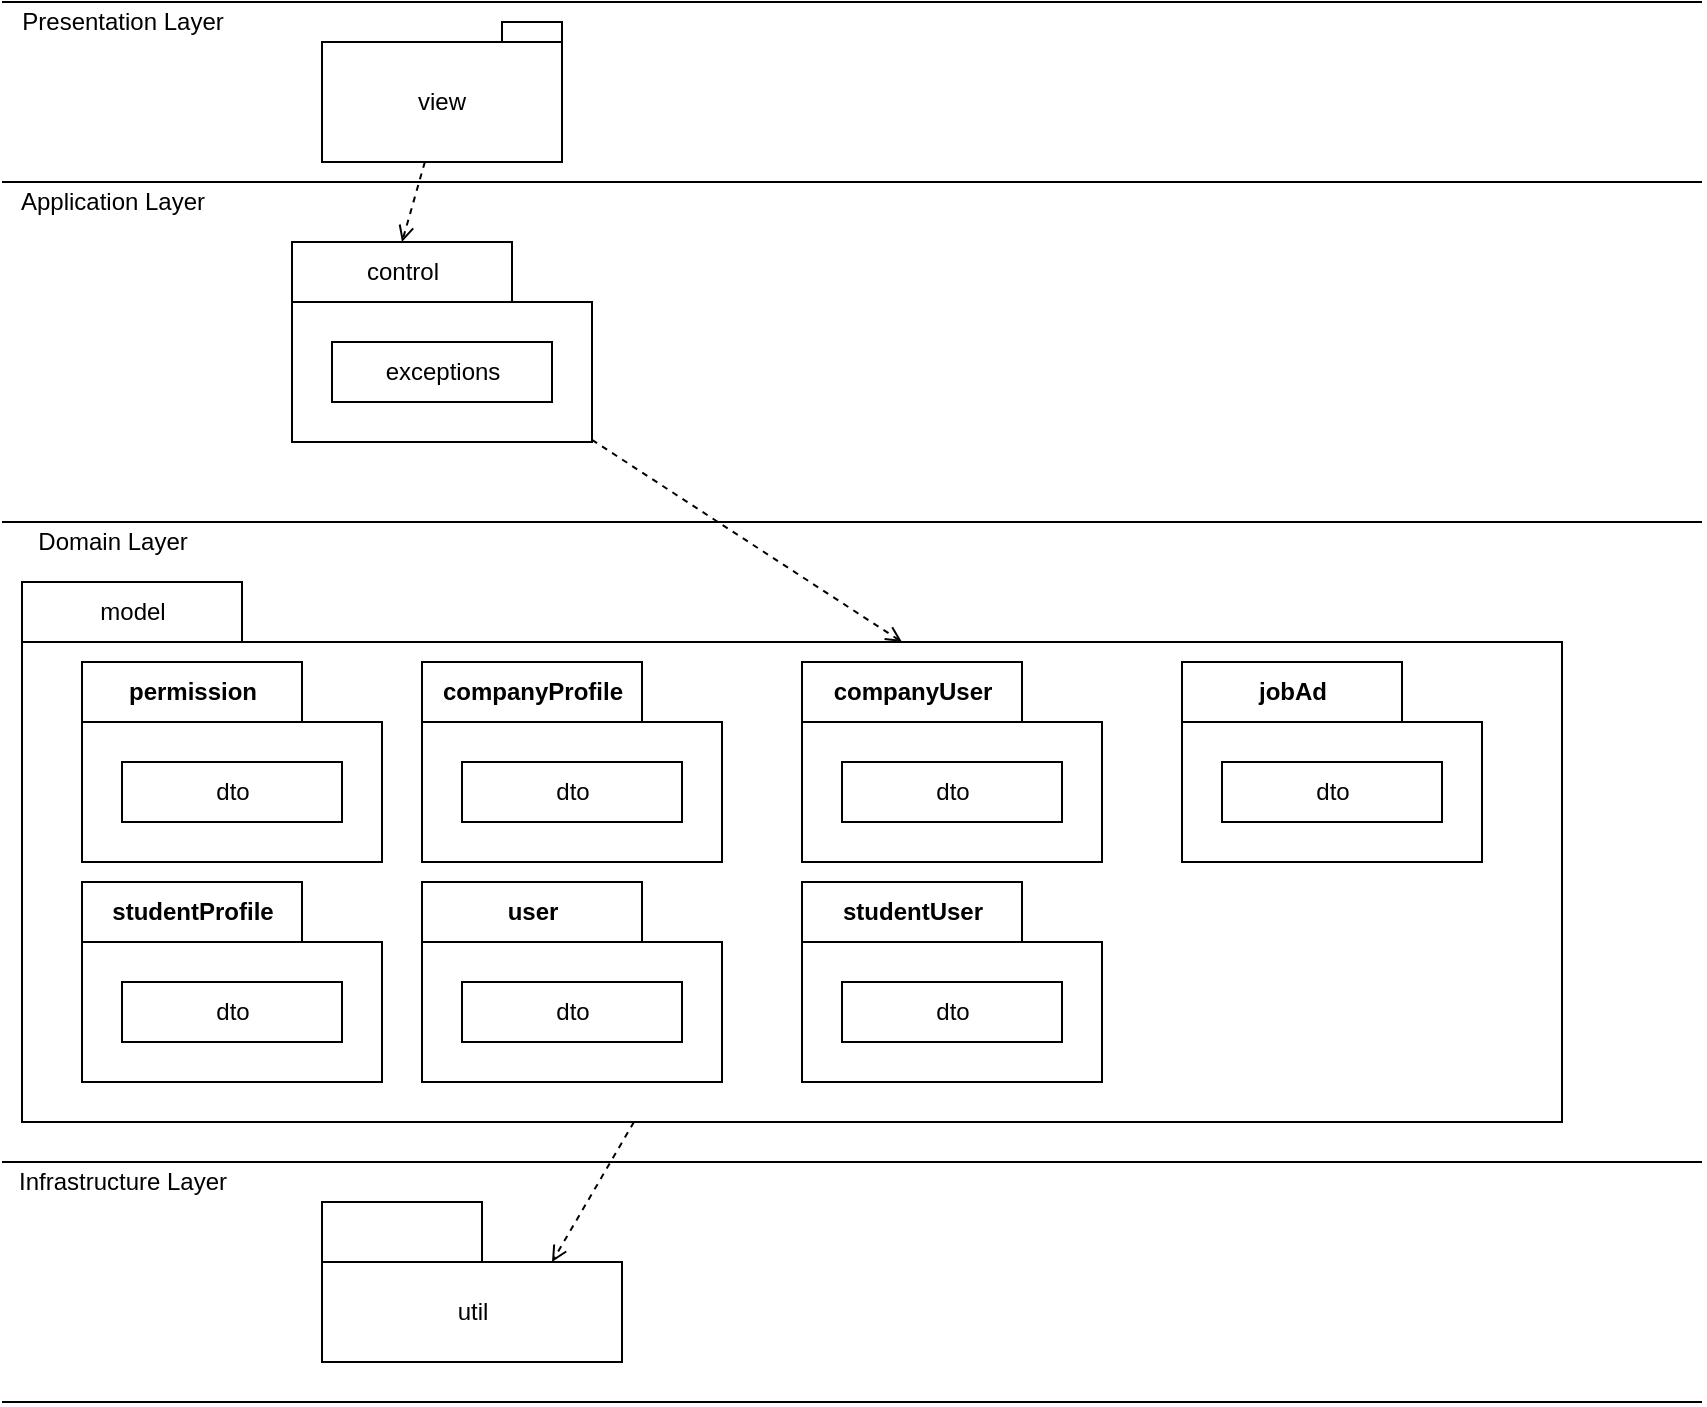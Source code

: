 <mxfile>
    <diagram id="s7_xI_XRrdksiuUolE6K" name="Page-1">
        <mxGraphModel dx="939" dy="518" grid="1" gridSize="10" guides="1" tooltips="1" connect="1" arrows="1" fold="1" page="1" pageScale="1" pageWidth="850" pageHeight="1100" math="0" shadow="0">
            <root>
                <mxCell id="0"/>
                <mxCell id="1" parent="0"/>
                <mxCell id="35" style="edgeStyle=none;html=1;entryX=0;entryY=0;entryDx=55;entryDy=0;entryPerimeter=0;dashed=1;endArrow=open;endFill=0;" edge="1" parent="1" source="Q9tMfbPTtKhhxRTB1rh9-6" target="7">
                    <mxGeometry relative="1" as="geometry"/>
                </mxCell>
                <mxCell id="Q9tMfbPTtKhhxRTB1rh9-6" value="view" style="whiteSpace=wrap;html=1;" parent="1" vertex="1">
                    <mxGeometry x="160" y="30" width="120" height="60" as="geometry"/>
                </mxCell>
                <mxCell id="Q9tMfbPTtKhhxRTB1rh9-17" value="" style="endArrow=none;html=1;rounded=0;" parent="1" edge="1">
                    <mxGeometry width="50" height="50" relative="1" as="geometry">
                        <mxPoint y="100" as="sourcePoint"/>
                        <mxPoint x="850" y="100" as="targetPoint"/>
                    </mxGeometry>
                </mxCell>
                <mxCell id="Q9tMfbPTtKhhxRTB1rh9-19" value="" style="endArrow=none;html=1;rounded=0;" parent="1" edge="1">
                    <mxGeometry width="50" height="50" relative="1" as="geometry">
                        <mxPoint y="270" as="sourcePoint"/>
                        <mxPoint x="850" y="270" as="targetPoint"/>
                    </mxGeometry>
                </mxCell>
                <mxCell id="Q9tMfbPTtKhhxRTB1rh9-20" value="" style="endArrow=none;html=1;rounded=0;" parent="1" edge="1">
                    <mxGeometry width="50" height="50" relative="1" as="geometry">
                        <mxPoint y="590" as="sourcePoint"/>
                        <mxPoint x="850" y="590" as="targetPoint"/>
                    </mxGeometry>
                </mxCell>
                <mxCell id="Q9tMfbPTtKhhxRTB1rh9-21" value="" style="endArrow=none;html=1;rounded=0;" parent="1" edge="1">
                    <mxGeometry width="50" height="50" relative="1" as="geometry">
                        <mxPoint y="710" as="sourcePoint"/>
                        <mxPoint x="850" y="710" as="targetPoint"/>
                    </mxGeometry>
                </mxCell>
                <mxCell id="Q9tMfbPTtKhhxRTB1rh9-22" value="" style="endArrow=none;html=1;rounded=0;" parent="1" edge="1">
                    <mxGeometry width="50" height="50" relative="1" as="geometry">
                        <mxPoint y="10" as="sourcePoint"/>
                        <mxPoint x="850" y="10" as="targetPoint"/>
                    </mxGeometry>
                </mxCell>
                <mxCell id="Q9tMfbPTtKhhxRTB1rh9-23" value="Presentation Layer" style="text;html=1;align=center;verticalAlign=middle;resizable=0;points=[];autosize=1;strokeColor=none;fillColor=none;" parent="1" vertex="1">
                    <mxGeometry y="10" width="120" height="20" as="geometry"/>
                </mxCell>
                <mxCell id="Q9tMfbPTtKhhxRTB1rh9-24" value="Application Layer" style="text;html=1;align=center;verticalAlign=middle;resizable=0;points=[];autosize=1;strokeColor=none;fillColor=none;" parent="1" vertex="1">
                    <mxGeometry y="100" width="110" height="20" as="geometry"/>
                </mxCell>
                <mxCell id="Q9tMfbPTtKhhxRTB1rh9-25" value="Domain Layer" style="text;html=1;align=center;verticalAlign=middle;resizable=0;points=[];autosize=1;strokeColor=none;fillColor=none;" parent="1" vertex="1">
                    <mxGeometry x="10" y="270" width="90" height="20" as="geometry"/>
                </mxCell>
                <mxCell id="Q9tMfbPTtKhhxRTB1rh9-26" value="Infrastructure Layer" style="text;html=1;align=center;verticalAlign=middle;resizable=0;points=[];autosize=1;strokeColor=none;fillColor=none;" parent="1" vertex="1">
                    <mxGeometry y="590" width="120" height="20" as="geometry"/>
                </mxCell>
                <mxCell id="Q9tMfbPTtKhhxRTB1rh9-28" value="" style="whiteSpace=wrap;html=1;" parent="1" vertex="1">
                    <mxGeometry x="250" y="20" width="30" height="10" as="geometry"/>
                </mxCell>
                <mxCell id="36" style="edgeStyle=none;html=1;entryX=0;entryY=0;entryDx=440;entryDy=30;entryPerimeter=0;dashed=1;endArrow=open;endFill=0;" edge="1" parent="1" source="7" target="9">
                    <mxGeometry relative="1" as="geometry"/>
                </mxCell>
                <mxCell id="7" value="&lt;span style=&quot;font-weight: 400&quot;&gt;control&lt;/span&gt;" style="shape=folder;fontStyle=1;tabWidth=110;tabHeight=30;tabPosition=left;html=1;boundedLbl=1;labelInHeader=1;container=1;collapsible=0;recursiveResize=0;" vertex="1" parent="1">
                    <mxGeometry x="145" y="130" width="150" height="100" as="geometry"/>
                </mxCell>
                <mxCell id="8" value="&lt;span&gt;exceptions&lt;/span&gt;" style="html=1;" vertex="1" parent="7">
                    <mxGeometry width="110" height="30" relative="1" as="geometry">
                        <mxPoint x="20" y="50" as="offset"/>
                    </mxGeometry>
                </mxCell>
                <mxCell id="38" style="edgeStyle=none;html=1;entryX=0;entryY=0;entryDx=115;entryDy=30;entryPerimeter=0;dashed=1;endArrow=open;endFill=0;" edge="1" parent="1" source="9" target="37">
                    <mxGeometry relative="1" as="geometry"/>
                </mxCell>
                <mxCell id="9" value="&lt;span style=&quot;font-weight: 400&quot;&gt;model&lt;/span&gt;" style="shape=folder;fontStyle=1;tabWidth=110;tabHeight=30;tabPosition=left;html=1;boundedLbl=1;labelInHeader=1;container=1;collapsible=0;recursiveResize=0;" vertex="1" parent="1">
                    <mxGeometry x="10" y="300" width="770" height="270" as="geometry"/>
                </mxCell>
                <mxCell id="21" value="permission" style="shape=folder;fontStyle=1;tabWidth=110;tabHeight=30;tabPosition=left;html=1;boundedLbl=1;labelInHeader=1;container=1;collapsible=0;recursiveResize=0;" vertex="1" parent="9">
                    <mxGeometry x="30" y="40" width="150" height="100" as="geometry"/>
                </mxCell>
                <mxCell id="22" value="dto" style="html=1;" vertex="1" parent="21">
                    <mxGeometry width="110" height="30" relative="1" as="geometry">
                        <mxPoint x="20" y="50" as="offset"/>
                    </mxGeometry>
                </mxCell>
                <mxCell id="23" value="companyProfile" style="shape=folder;fontStyle=1;tabWidth=110;tabHeight=30;tabPosition=left;html=1;boundedLbl=1;labelInHeader=1;container=1;collapsible=0;recursiveResize=0;" vertex="1" parent="9">
                    <mxGeometry x="200" y="40" width="150" height="100" as="geometry"/>
                </mxCell>
                <mxCell id="24" value="dto" style="html=1;" vertex="1" parent="23">
                    <mxGeometry width="110" height="30" relative="1" as="geometry">
                        <mxPoint x="20" y="50" as="offset"/>
                    </mxGeometry>
                </mxCell>
                <mxCell id="25" value="studentProfile" style="shape=folder;fontStyle=1;tabWidth=110;tabHeight=30;tabPosition=left;html=1;boundedLbl=1;labelInHeader=1;container=1;collapsible=0;recursiveResize=0;" vertex="1" parent="9">
                    <mxGeometry x="30" y="150" width="150" height="100" as="geometry"/>
                </mxCell>
                <mxCell id="26" value="dto" style="html=1;" vertex="1" parent="25">
                    <mxGeometry width="110" height="30" relative="1" as="geometry">
                        <mxPoint x="20" y="50" as="offset"/>
                    </mxGeometry>
                </mxCell>
                <mxCell id="27" value="user" style="shape=folder;fontStyle=1;tabWidth=110;tabHeight=30;tabPosition=left;html=1;boundedLbl=1;labelInHeader=1;container=1;collapsible=0;recursiveResize=0;" vertex="1" parent="9">
                    <mxGeometry x="200" y="150" width="150" height="100" as="geometry"/>
                </mxCell>
                <mxCell id="28" value="dto" style="html=1;" vertex="1" parent="27">
                    <mxGeometry width="110" height="30" relative="1" as="geometry">
                        <mxPoint x="20" y="50" as="offset"/>
                    </mxGeometry>
                </mxCell>
                <mxCell id="29" value="companyUser" style="shape=folder;fontStyle=1;tabWidth=110;tabHeight=30;tabPosition=left;html=1;boundedLbl=1;labelInHeader=1;container=1;collapsible=0;recursiveResize=0;" vertex="1" parent="9">
                    <mxGeometry x="390" y="40" width="150" height="100" as="geometry"/>
                </mxCell>
                <mxCell id="30" value="dto" style="html=1;" vertex="1" parent="29">
                    <mxGeometry width="110" height="30" relative="1" as="geometry">
                        <mxPoint x="20" y="50" as="offset"/>
                    </mxGeometry>
                </mxCell>
                <mxCell id="31" value="studentUser" style="shape=folder;fontStyle=1;tabWidth=110;tabHeight=30;tabPosition=left;html=1;boundedLbl=1;labelInHeader=1;container=1;collapsible=0;recursiveResize=0;" vertex="1" parent="9">
                    <mxGeometry x="390" y="150" width="150" height="100" as="geometry"/>
                </mxCell>
                <mxCell id="32" value="dto" style="html=1;" vertex="1" parent="31">
                    <mxGeometry width="110" height="30" relative="1" as="geometry">
                        <mxPoint x="20" y="50" as="offset"/>
                    </mxGeometry>
                </mxCell>
                <mxCell id="33" value="jobAd" style="shape=folder;fontStyle=1;tabWidth=110;tabHeight=30;tabPosition=left;html=1;boundedLbl=1;labelInHeader=1;container=1;collapsible=0;recursiveResize=0;" vertex="1" parent="9">
                    <mxGeometry x="580" y="40" width="150" height="100" as="geometry"/>
                </mxCell>
                <mxCell id="34" value="dto" style="html=1;" vertex="1" parent="33">
                    <mxGeometry width="110" height="30" relative="1" as="geometry">
                        <mxPoint x="20" y="50" as="offset"/>
                    </mxGeometry>
                </mxCell>
                <mxCell id="37" value="&lt;span style=&quot;font-weight: 400&quot;&gt;util&lt;/span&gt;" style="shape=folder;fontStyle=1;tabWidth=80;tabHeight=30;tabPosition=left;html=1;boundedLbl=1;" vertex="1" parent="1">
                    <mxGeometry x="160" y="610" width="150" height="80" as="geometry"/>
                </mxCell>
            </root>
        </mxGraphModel>
    </diagram>
</mxfile>